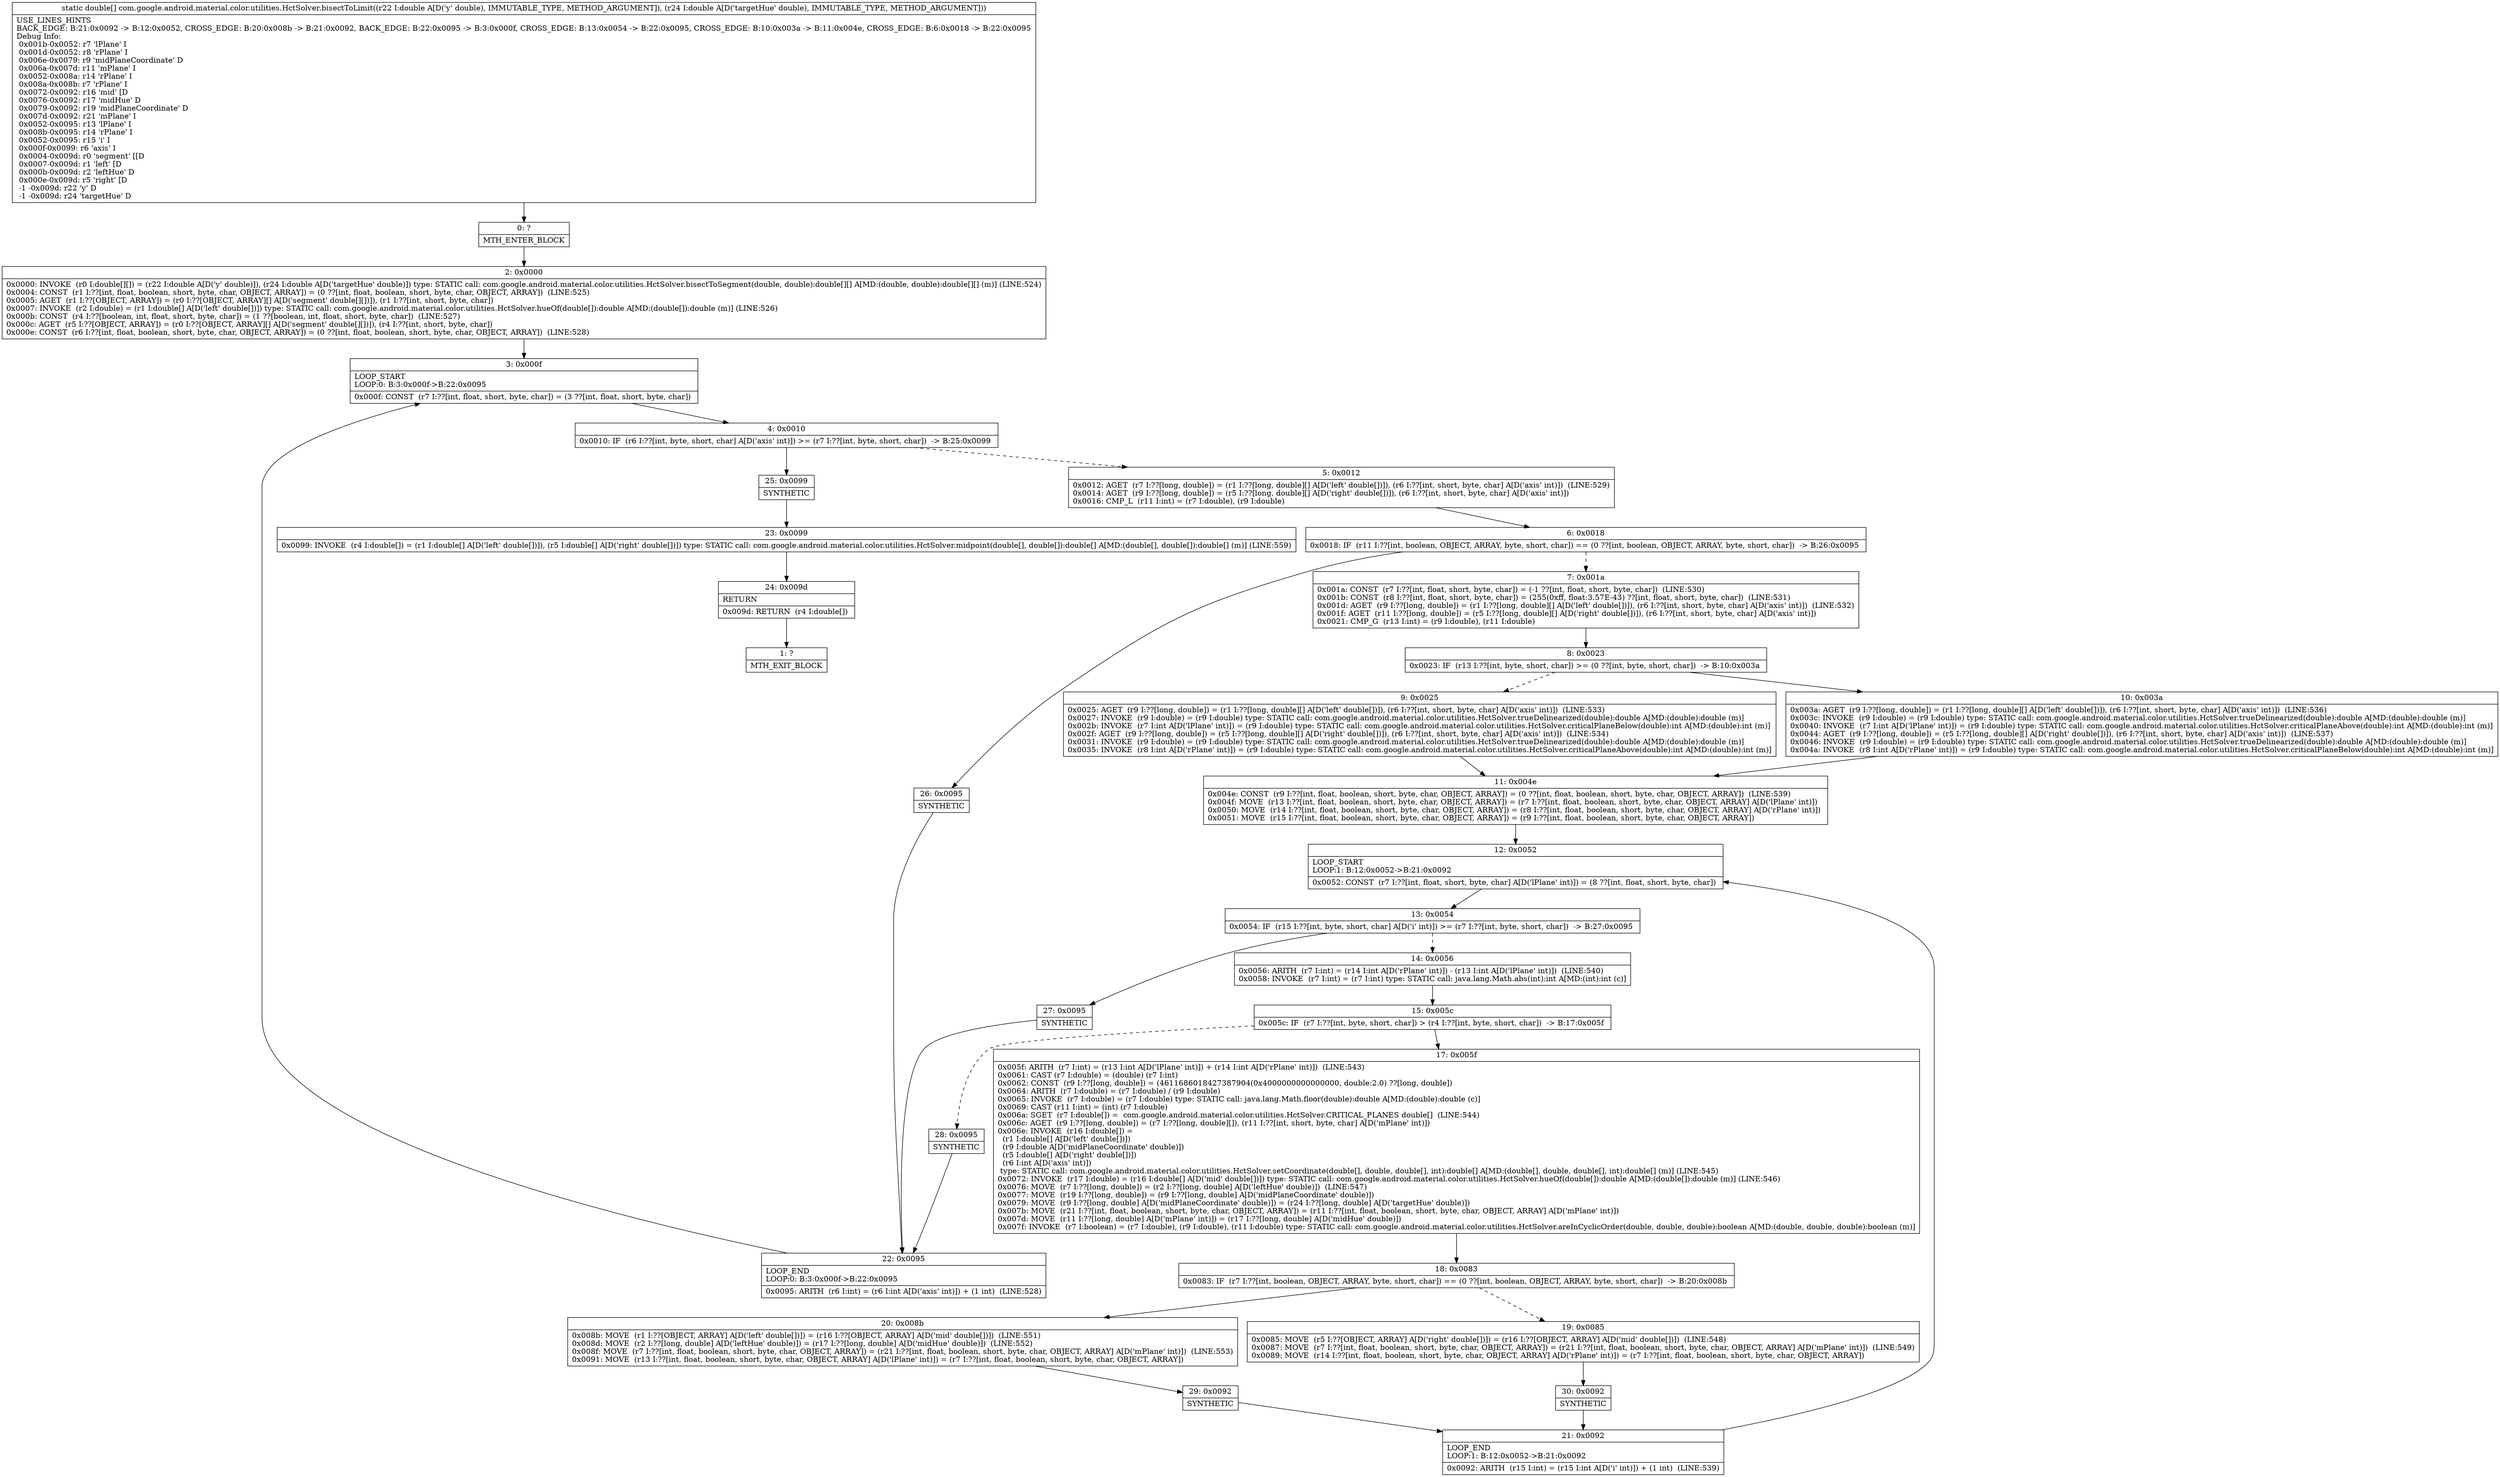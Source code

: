 digraph "CFG forcom.google.android.material.color.utilities.HctSolver.bisectToLimit(DD)[D" {
Node_0 [shape=record,label="{0\:\ ?|MTH_ENTER_BLOCK\l}"];
Node_2 [shape=record,label="{2\:\ 0x0000|0x0000: INVOKE  (r0 I:double[][]) = (r22 I:double A[D('y' double)]), (r24 I:double A[D('targetHue' double)]) type: STATIC call: com.google.android.material.color.utilities.HctSolver.bisectToSegment(double, double):double[][] A[MD:(double, double):double[][] (m)] (LINE:524)\l0x0004: CONST  (r1 I:??[int, float, boolean, short, byte, char, OBJECT, ARRAY]) = (0 ??[int, float, boolean, short, byte, char, OBJECT, ARRAY])  (LINE:525)\l0x0005: AGET  (r1 I:??[OBJECT, ARRAY]) = (r0 I:??[OBJECT, ARRAY][] A[D('segment' double[][])]), (r1 I:??[int, short, byte, char]) \l0x0007: INVOKE  (r2 I:double) = (r1 I:double[] A[D('left' double[])]) type: STATIC call: com.google.android.material.color.utilities.HctSolver.hueOf(double[]):double A[MD:(double[]):double (m)] (LINE:526)\l0x000b: CONST  (r4 I:??[boolean, int, float, short, byte, char]) = (1 ??[boolean, int, float, short, byte, char])  (LINE:527)\l0x000c: AGET  (r5 I:??[OBJECT, ARRAY]) = (r0 I:??[OBJECT, ARRAY][] A[D('segment' double[][])]), (r4 I:??[int, short, byte, char]) \l0x000e: CONST  (r6 I:??[int, float, boolean, short, byte, char, OBJECT, ARRAY]) = (0 ??[int, float, boolean, short, byte, char, OBJECT, ARRAY])  (LINE:528)\l}"];
Node_3 [shape=record,label="{3\:\ 0x000f|LOOP_START\lLOOP:0: B:3:0x000f\-\>B:22:0x0095\l|0x000f: CONST  (r7 I:??[int, float, short, byte, char]) = (3 ??[int, float, short, byte, char]) \l}"];
Node_4 [shape=record,label="{4\:\ 0x0010|0x0010: IF  (r6 I:??[int, byte, short, char] A[D('axis' int)]) \>= (r7 I:??[int, byte, short, char])  \-\> B:25:0x0099 \l}"];
Node_5 [shape=record,label="{5\:\ 0x0012|0x0012: AGET  (r7 I:??[long, double]) = (r1 I:??[long, double][] A[D('left' double[])]), (r6 I:??[int, short, byte, char] A[D('axis' int)])  (LINE:529)\l0x0014: AGET  (r9 I:??[long, double]) = (r5 I:??[long, double][] A[D('right' double[])]), (r6 I:??[int, short, byte, char] A[D('axis' int)]) \l0x0016: CMP_L  (r11 I:int) = (r7 I:double), (r9 I:double) \l}"];
Node_6 [shape=record,label="{6\:\ 0x0018|0x0018: IF  (r11 I:??[int, boolean, OBJECT, ARRAY, byte, short, char]) == (0 ??[int, boolean, OBJECT, ARRAY, byte, short, char])  \-\> B:26:0x0095 \l}"];
Node_7 [shape=record,label="{7\:\ 0x001a|0x001a: CONST  (r7 I:??[int, float, short, byte, char]) = (\-1 ??[int, float, short, byte, char])  (LINE:530)\l0x001b: CONST  (r8 I:??[int, float, short, byte, char]) = (255(0xff, float:3.57E\-43) ??[int, float, short, byte, char])  (LINE:531)\l0x001d: AGET  (r9 I:??[long, double]) = (r1 I:??[long, double][] A[D('left' double[])]), (r6 I:??[int, short, byte, char] A[D('axis' int)])  (LINE:532)\l0x001f: AGET  (r11 I:??[long, double]) = (r5 I:??[long, double][] A[D('right' double[])]), (r6 I:??[int, short, byte, char] A[D('axis' int)]) \l0x0021: CMP_G  (r13 I:int) = (r9 I:double), (r11 I:double) \l}"];
Node_8 [shape=record,label="{8\:\ 0x0023|0x0023: IF  (r13 I:??[int, byte, short, char]) \>= (0 ??[int, byte, short, char])  \-\> B:10:0x003a \l}"];
Node_9 [shape=record,label="{9\:\ 0x0025|0x0025: AGET  (r9 I:??[long, double]) = (r1 I:??[long, double][] A[D('left' double[])]), (r6 I:??[int, short, byte, char] A[D('axis' int)])  (LINE:533)\l0x0027: INVOKE  (r9 I:double) = (r9 I:double) type: STATIC call: com.google.android.material.color.utilities.HctSolver.trueDelinearized(double):double A[MD:(double):double (m)]\l0x002b: INVOKE  (r7 I:int A[D('lPlane' int)]) = (r9 I:double) type: STATIC call: com.google.android.material.color.utilities.HctSolver.criticalPlaneBelow(double):int A[MD:(double):int (m)]\l0x002f: AGET  (r9 I:??[long, double]) = (r5 I:??[long, double][] A[D('right' double[])]), (r6 I:??[int, short, byte, char] A[D('axis' int)])  (LINE:534)\l0x0031: INVOKE  (r9 I:double) = (r9 I:double) type: STATIC call: com.google.android.material.color.utilities.HctSolver.trueDelinearized(double):double A[MD:(double):double (m)]\l0x0035: INVOKE  (r8 I:int A[D('rPlane' int)]) = (r9 I:double) type: STATIC call: com.google.android.material.color.utilities.HctSolver.criticalPlaneAbove(double):int A[MD:(double):int (m)]\l}"];
Node_11 [shape=record,label="{11\:\ 0x004e|0x004e: CONST  (r9 I:??[int, float, boolean, short, byte, char, OBJECT, ARRAY]) = (0 ??[int, float, boolean, short, byte, char, OBJECT, ARRAY])  (LINE:539)\l0x004f: MOVE  (r13 I:??[int, float, boolean, short, byte, char, OBJECT, ARRAY]) = (r7 I:??[int, float, boolean, short, byte, char, OBJECT, ARRAY] A[D('lPlane' int)]) \l0x0050: MOVE  (r14 I:??[int, float, boolean, short, byte, char, OBJECT, ARRAY]) = (r8 I:??[int, float, boolean, short, byte, char, OBJECT, ARRAY] A[D('rPlane' int)]) \l0x0051: MOVE  (r15 I:??[int, float, boolean, short, byte, char, OBJECT, ARRAY]) = (r9 I:??[int, float, boolean, short, byte, char, OBJECT, ARRAY]) \l}"];
Node_12 [shape=record,label="{12\:\ 0x0052|LOOP_START\lLOOP:1: B:12:0x0052\-\>B:21:0x0092\l|0x0052: CONST  (r7 I:??[int, float, short, byte, char] A[D('lPlane' int)]) = (8 ??[int, float, short, byte, char]) \l}"];
Node_13 [shape=record,label="{13\:\ 0x0054|0x0054: IF  (r15 I:??[int, byte, short, char] A[D('i' int)]) \>= (r7 I:??[int, byte, short, char])  \-\> B:27:0x0095 \l}"];
Node_14 [shape=record,label="{14\:\ 0x0056|0x0056: ARITH  (r7 I:int) = (r14 I:int A[D('rPlane' int)]) \- (r13 I:int A[D('lPlane' int)])  (LINE:540)\l0x0058: INVOKE  (r7 I:int) = (r7 I:int) type: STATIC call: java.lang.Math.abs(int):int A[MD:(int):int (c)]\l}"];
Node_15 [shape=record,label="{15\:\ 0x005c|0x005c: IF  (r7 I:??[int, byte, short, char]) \> (r4 I:??[int, byte, short, char])  \-\> B:17:0x005f \l}"];
Node_17 [shape=record,label="{17\:\ 0x005f|0x005f: ARITH  (r7 I:int) = (r13 I:int A[D('lPlane' int)]) + (r14 I:int A[D('rPlane' int)])  (LINE:543)\l0x0061: CAST (r7 I:double) = (double) (r7 I:int) \l0x0062: CONST  (r9 I:??[long, double]) = (4611686018427387904(0x4000000000000000, double:2.0) ??[long, double]) \l0x0064: ARITH  (r7 I:double) = (r7 I:double) \/ (r9 I:double) \l0x0065: INVOKE  (r7 I:double) = (r7 I:double) type: STATIC call: java.lang.Math.floor(double):double A[MD:(double):double (c)]\l0x0069: CAST (r11 I:int) = (int) (r7 I:double) \l0x006a: SGET  (r7 I:double[]) =  com.google.android.material.color.utilities.HctSolver.CRITICAL_PLANES double[]  (LINE:544)\l0x006c: AGET  (r9 I:??[long, double]) = (r7 I:??[long, double][]), (r11 I:??[int, short, byte, char] A[D('mPlane' int)]) \l0x006e: INVOKE  (r16 I:double[]) = \l  (r1 I:double[] A[D('left' double[])])\l  (r9 I:double A[D('midPlaneCoordinate' double)])\l  (r5 I:double[] A[D('right' double[])])\l  (r6 I:int A[D('axis' int)])\l type: STATIC call: com.google.android.material.color.utilities.HctSolver.setCoordinate(double[], double, double[], int):double[] A[MD:(double[], double, double[], int):double[] (m)] (LINE:545)\l0x0072: INVOKE  (r17 I:double) = (r16 I:double[] A[D('mid' double[])]) type: STATIC call: com.google.android.material.color.utilities.HctSolver.hueOf(double[]):double A[MD:(double[]):double (m)] (LINE:546)\l0x0076: MOVE  (r7 I:??[long, double]) = (r2 I:??[long, double] A[D('leftHue' double)])  (LINE:547)\l0x0077: MOVE  (r19 I:??[long, double]) = (r9 I:??[long, double] A[D('midPlaneCoordinate' double)]) \l0x0079: MOVE  (r9 I:??[long, double] A[D('midPlaneCoordinate' double)]) = (r24 I:??[long, double] A[D('targetHue' double)]) \l0x007b: MOVE  (r21 I:??[int, float, boolean, short, byte, char, OBJECT, ARRAY]) = (r11 I:??[int, float, boolean, short, byte, char, OBJECT, ARRAY] A[D('mPlane' int)]) \l0x007d: MOVE  (r11 I:??[long, double] A[D('mPlane' int)]) = (r17 I:??[long, double] A[D('midHue' double)]) \l0x007f: INVOKE  (r7 I:boolean) = (r7 I:double), (r9 I:double), (r11 I:double) type: STATIC call: com.google.android.material.color.utilities.HctSolver.areInCyclicOrder(double, double, double):boolean A[MD:(double, double, double):boolean (m)]\l}"];
Node_18 [shape=record,label="{18\:\ 0x0083|0x0083: IF  (r7 I:??[int, boolean, OBJECT, ARRAY, byte, short, char]) == (0 ??[int, boolean, OBJECT, ARRAY, byte, short, char])  \-\> B:20:0x008b \l}"];
Node_19 [shape=record,label="{19\:\ 0x0085|0x0085: MOVE  (r5 I:??[OBJECT, ARRAY] A[D('right' double[])]) = (r16 I:??[OBJECT, ARRAY] A[D('mid' double[])])  (LINE:548)\l0x0087: MOVE  (r7 I:??[int, float, boolean, short, byte, char, OBJECT, ARRAY]) = (r21 I:??[int, float, boolean, short, byte, char, OBJECT, ARRAY] A[D('mPlane' int)])  (LINE:549)\l0x0089: MOVE  (r14 I:??[int, float, boolean, short, byte, char, OBJECT, ARRAY] A[D('rPlane' int)]) = (r7 I:??[int, float, boolean, short, byte, char, OBJECT, ARRAY]) \l}"];
Node_30 [shape=record,label="{30\:\ 0x0092|SYNTHETIC\l}"];
Node_21 [shape=record,label="{21\:\ 0x0092|LOOP_END\lLOOP:1: B:12:0x0052\-\>B:21:0x0092\l|0x0092: ARITH  (r15 I:int) = (r15 I:int A[D('i' int)]) + (1 int)  (LINE:539)\l}"];
Node_20 [shape=record,label="{20\:\ 0x008b|0x008b: MOVE  (r1 I:??[OBJECT, ARRAY] A[D('left' double[])]) = (r16 I:??[OBJECT, ARRAY] A[D('mid' double[])])  (LINE:551)\l0x008d: MOVE  (r2 I:??[long, double] A[D('leftHue' double)]) = (r17 I:??[long, double] A[D('midHue' double)])  (LINE:552)\l0x008f: MOVE  (r7 I:??[int, float, boolean, short, byte, char, OBJECT, ARRAY]) = (r21 I:??[int, float, boolean, short, byte, char, OBJECT, ARRAY] A[D('mPlane' int)])  (LINE:553)\l0x0091: MOVE  (r13 I:??[int, float, boolean, short, byte, char, OBJECT, ARRAY] A[D('lPlane' int)]) = (r7 I:??[int, float, boolean, short, byte, char, OBJECT, ARRAY]) \l}"];
Node_29 [shape=record,label="{29\:\ 0x0092|SYNTHETIC\l}"];
Node_28 [shape=record,label="{28\:\ 0x0095|SYNTHETIC\l}"];
Node_22 [shape=record,label="{22\:\ 0x0095|LOOP_END\lLOOP:0: B:3:0x000f\-\>B:22:0x0095\l|0x0095: ARITH  (r6 I:int) = (r6 I:int A[D('axis' int)]) + (1 int)  (LINE:528)\l}"];
Node_27 [shape=record,label="{27\:\ 0x0095|SYNTHETIC\l}"];
Node_10 [shape=record,label="{10\:\ 0x003a|0x003a: AGET  (r9 I:??[long, double]) = (r1 I:??[long, double][] A[D('left' double[])]), (r6 I:??[int, short, byte, char] A[D('axis' int)])  (LINE:536)\l0x003c: INVOKE  (r9 I:double) = (r9 I:double) type: STATIC call: com.google.android.material.color.utilities.HctSolver.trueDelinearized(double):double A[MD:(double):double (m)]\l0x0040: INVOKE  (r7 I:int A[D('lPlane' int)]) = (r9 I:double) type: STATIC call: com.google.android.material.color.utilities.HctSolver.criticalPlaneAbove(double):int A[MD:(double):int (m)]\l0x0044: AGET  (r9 I:??[long, double]) = (r5 I:??[long, double][] A[D('right' double[])]), (r6 I:??[int, short, byte, char] A[D('axis' int)])  (LINE:537)\l0x0046: INVOKE  (r9 I:double) = (r9 I:double) type: STATIC call: com.google.android.material.color.utilities.HctSolver.trueDelinearized(double):double A[MD:(double):double (m)]\l0x004a: INVOKE  (r8 I:int A[D('rPlane' int)]) = (r9 I:double) type: STATIC call: com.google.android.material.color.utilities.HctSolver.criticalPlaneBelow(double):int A[MD:(double):int (m)]\l}"];
Node_26 [shape=record,label="{26\:\ 0x0095|SYNTHETIC\l}"];
Node_25 [shape=record,label="{25\:\ 0x0099|SYNTHETIC\l}"];
Node_23 [shape=record,label="{23\:\ 0x0099|0x0099: INVOKE  (r4 I:double[]) = (r1 I:double[] A[D('left' double[])]), (r5 I:double[] A[D('right' double[])]) type: STATIC call: com.google.android.material.color.utilities.HctSolver.midpoint(double[], double[]):double[] A[MD:(double[], double[]):double[] (m)] (LINE:559)\l}"];
Node_24 [shape=record,label="{24\:\ 0x009d|RETURN\l|0x009d: RETURN  (r4 I:double[]) \l}"];
Node_1 [shape=record,label="{1\:\ ?|MTH_EXIT_BLOCK\l}"];
MethodNode[shape=record,label="{static double[] com.google.android.material.color.utilities.HctSolver.bisectToLimit((r22 I:double A[D('y' double), IMMUTABLE_TYPE, METHOD_ARGUMENT]), (r24 I:double A[D('targetHue' double), IMMUTABLE_TYPE, METHOD_ARGUMENT]))  | USE_LINES_HINTS\lBACK_EDGE: B:21:0x0092 \-\> B:12:0x0052, CROSS_EDGE: B:20:0x008b \-\> B:21:0x0092, BACK_EDGE: B:22:0x0095 \-\> B:3:0x000f, CROSS_EDGE: B:13:0x0054 \-\> B:22:0x0095, CROSS_EDGE: B:10:0x003a \-\> B:11:0x004e, CROSS_EDGE: B:6:0x0018 \-\> B:22:0x0095\lDebug Info:\l  0x001b\-0x0052: r7 'lPlane' I\l  0x001d\-0x0052: r8 'rPlane' I\l  0x006e\-0x0079: r9 'midPlaneCoordinate' D\l  0x006a\-0x007d: r11 'mPlane' I\l  0x0052\-0x008a: r14 'rPlane' I\l  0x008a\-0x008b: r7 'rPlane' I\l  0x0072\-0x0092: r16 'mid' [D\l  0x0076\-0x0092: r17 'midHue' D\l  0x0079\-0x0092: r19 'midPlaneCoordinate' D\l  0x007d\-0x0092: r21 'mPlane' I\l  0x0052\-0x0095: r13 'lPlane' I\l  0x008b\-0x0095: r14 'rPlane' I\l  0x0052\-0x0095: r15 'i' I\l  0x000f\-0x0099: r6 'axis' I\l  0x0004\-0x009d: r0 'segment' [[D\l  0x0007\-0x009d: r1 'left' [D\l  0x000b\-0x009d: r2 'leftHue' D\l  0x000e\-0x009d: r5 'right' [D\l  \-1 \-0x009d: r22 'y' D\l  \-1 \-0x009d: r24 'targetHue' D\l}"];
MethodNode -> Node_0;Node_0 -> Node_2;
Node_2 -> Node_3;
Node_3 -> Node_4;
Node_4 -> Node_5[style=dashed];
Node_4 -> Node_25;
Node_5 -> Node_6;
Node_6 -> Node_7[style=dashed];
Node_6 -> Node_26;
Node_7 -> Node_8;
Node_8 -> Node_9[style=dashed];
Node_8 -> Node_10;
Node_9 -> Node_11;
Node_11 -> Node_12;
Node_12 -> Node_13;
Node_13 -> Node_14[style=dashed];
Node_13 -> Node_27;
Node_14 -> Node_15;
Node_15 -> Node_17;
Node_15 -> Node_28[style=dashed];
Node_17 -> Node_18;
Node_18 -> Node_19[style=dashed];
Node_18 -> Node_20;
Node_19 -> Node_30;
Node_30 -> Node_21;
Node_21 -> Node_12;
Node_20 -> Node_29;
Node_29 -> Node_21;
Node_28 -> Node_22;
Node_22 -> Node_3;
Node_27 -> Node_22;
Node_10 -> Node_11;
Node_26 -> Node_22;
Node_25 -> Node_23;
Node_23 -> Node_24;
Node_24 -> Node_1;
}

